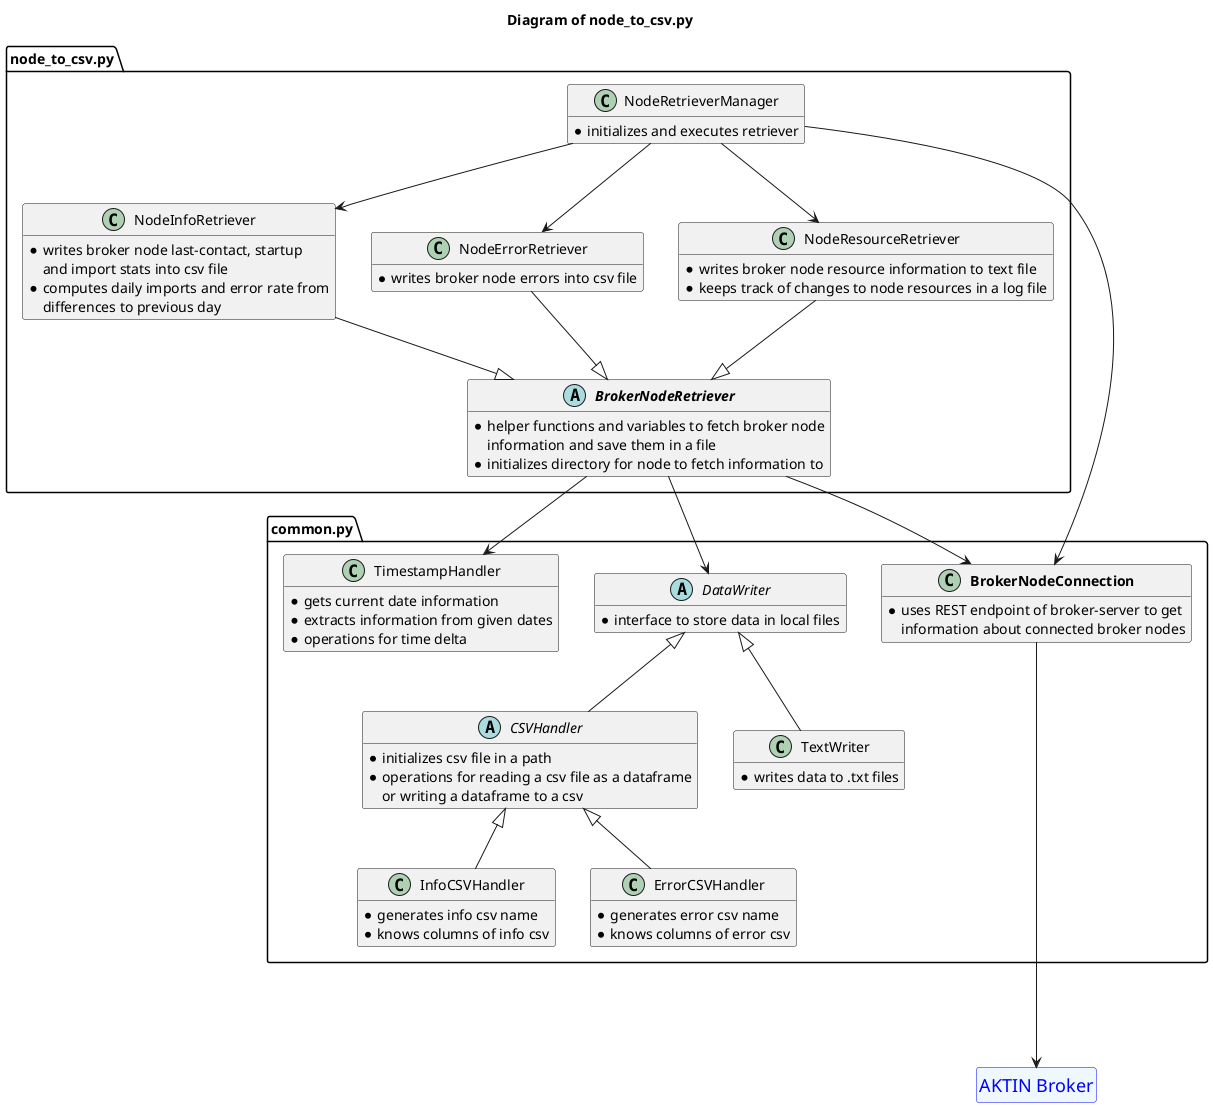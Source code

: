 @startuml
hide methods

title Diagram of node_to_csv.py

entity "<size:18>AKTIN Broker</size>" as broker
entity broker #aliceblue;line:blue;text:blue
hide broker members
hide broker circle

'###################################################################'

package "common.py" as common <<Package>> {
abstract class DataWriter {
* interface to store data in local files
}

abstract class CSVHandler {
* initializes csv file in a path
* operations for reading a csv file as a dataframe
or writing a dataframe to a csv
}

class InfoCSVHandler {
* generates info csv name
* knows columns of info csv
}

class ErrorCSVHandler {
* generates error csv name
* knows columns of error csv
}

class TextWriter {
* writes data to .txt files
}

class TimestampHandler {
* gets current date information
* extracts information from given dates
* operations for time delta
}

class "**BrokerNodeConnection**" as BrokerNodeConnection {
* uses REST endpoint of broker-server to get
information about connected broker nodes
}
}

CSVHandler -u-|> DataWriter
InfoCSVHandler -u-|> CSVHandler
ErrorCSVHandler -u-|> CSVHandler
TextWriter -u-|> DataWriter

BrokerNodeConnection -d----> broker

'###################################################################'

package "node_to_csv.py" as node_to_csv <<Package>> {
abstract class "**BrokerNodeRetriever**" as BrokerNodeRetriever {
* helper functions and variables to fetch broker node
information and save them in a file
* initializes directory for node to fetch information to
}

class NodeInfoRetriever {
* writes broker node last-contact, startup
and import stats into csv file
* computes daily imports and error rate from
differences to previous day
}

class NodeErrorRetriever {
* writes broker node errors into csv file
}

class NodeResourceRetriever {
* writes broker node resource information to text file
* keeps track of changes to node resources in a log file
}

class NodeRetrieverManager {
* initializes and executes retriever
}
}

BrokerNodeRetriever --> BrokerNodeConnection
BrokerNodeRetriever --> TimestampHandler
BrokerNodeRetriever --> DataWriter

NodeInfoRetriever --|> BrokerNodeRetriever

NodeErrorRetriever --|> BrokerNodeRetriever

NodeResourceRetriever --|> BrokerNodeRetriever

NodeRetrieverManager --> BrokerNodeConnection
NodeRetrieverManager --> NodeInfoRetriever
NodeRetrieverManager --> NodeErrorRetriever
NodeRetrieverManager --> NodeResourceRetriever

@enduml